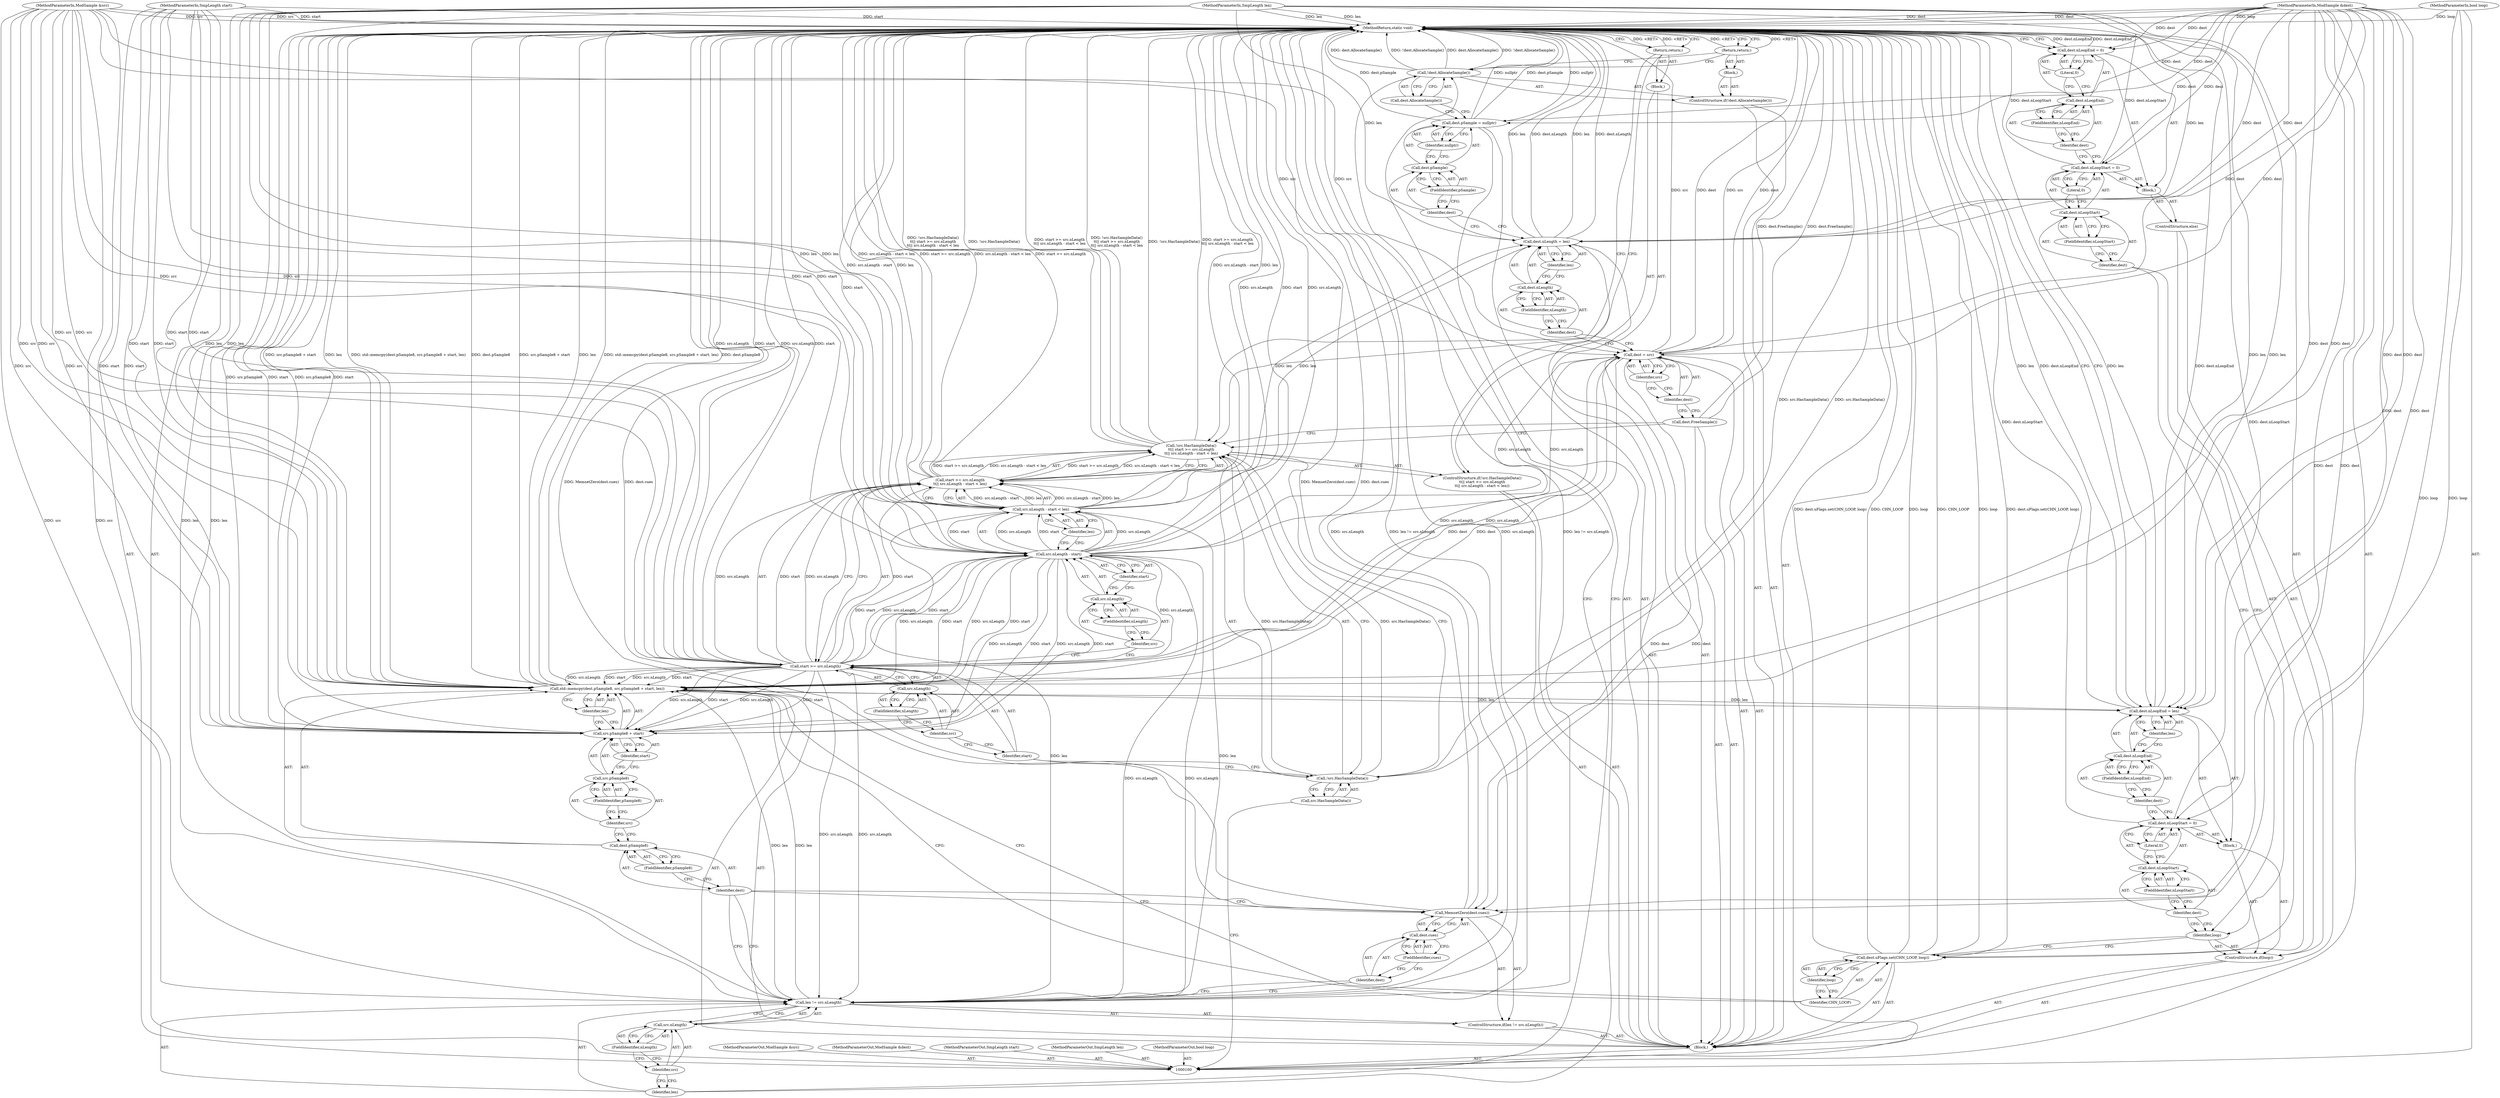 digraph "0_openmpt_61fc6d3030a4d4283105cb5fb46b27b42fa5575e_0" {
"1000193" [label="(MethodReturn,static void)"];
"1000101" [label="(MethodParameterIn,ModSample &src)"];
"1000270" [label="(MethodParameterOut,ModSample &src)"];
"1000102" [label="(MethodParameterIn,ModSample &dest)"];
"1000271" [label="(MethodParameterOut,ModSample &dest)"];
"1000103" [label="(MethodParameterIn,SmpLength start)"];
"1000272" [label="(MethodParameterOut,SmpLength start)"];
"1000104" [label="(MethodParameterIn,SmpLength len)"];
"1000273" [label="(MethodParameterOut,SmpLength len)"];
"1000105" [label="(MethodParameterIn,bool loop)"];
"1000274" [label="(MethodParameterOut,bool loop)"];
"1000126" [label="(Call,dest.FreeSample())"];
"1000127" [label="(Call,dest = src)"];
"1000128" [label="(Identifier,dest)"];
"1000129" [label="(Identifier,src)"];
"1000134" [label="(Identifier,len)"];
"1000130" [label="(Call,dest.nLength = len)"];
"1000131" [label="(Call,dest.nLength)"];
"1000132" [label="(Identifier,dest)"];
"1000133" [label="(FieldIdentifier,nLength)"];
"1000139" [label="(Identifier,nullptr)"];
"1000135" [label="(Call,dest.pSample = nullptr)"];
"1000136" [label="(Call,dest.pSample)"];
"1000137" [label="(Identifier,dest)"];
"1000138" [label="(FieldIdentifier,pSample)"];
"1000140" [label="(ControlStructure,if(!dest.AllocateSample()))"];
"1000141" [label="(Call,!dest.AllocateSample())"];
"1000142" [label="(Call,dest.AllocateSample())"];
"1000143" [label="(Block,)"];
"1000144" [label="(Return,return;)"];
"1000106" [label="(Block,)"];
"1000145" [label="(ControlStructure,if(len != src.nLength))"];
"1000148" [label="(Call,src.nLength)"];
"1000149" [label="(Identifier,src)"];
"1000150" [label="(FieldIdentifier,nLength)"];
"1000146" [label="(Call,len != src.nLength)"];
"1000147" [label="(Identifier,len)"];
"1000152" [label="(Call,dest.cues)"];
"1000153" [label="(Identifier,dest)"];
"1000154" [label="(FieldIdentifier,cues)"];
"1000151" [label="(Call,MemsetZero(dest.cues))"];
"1000155" [label="(Call,std::memcpy(dest.pSample8, src.pSample8 + start, len))"];
"1000156" [label="(Call,dest.pSample8)"];
"1000157" [label="(Identifier,dest)"];
"1000158" [label="(FieldIdentifier,pSample8)"];
"1000159" [label="(Call,src.pSample8 + start)"];
"1000160" [label="(Call,src.pSample8)"];
"1000161" [label="(Identifier,src)"];
"1000162" [label="(FieldIdentifier,pSample8)"];
"1000163" [label="(Identifier,start)"];
"1000164" [label="(Identifier,len)"];
"1000165" [label="(Call,dest.uFlags.set(CHN_LOOP, loop))"];
"1000166" [label="(Identifier,CHN_LOOP)"];
"1000167" [label="(Identifier,loop)"];
"1000168" [label="(ControlStructure,if(loop))"];
"1000169" [label="(Identifier,loop)"];
"1000170" [label="(Block,)"];
"1000171" [label="(Call,dest.nLoopStart = 0)"];
"1000172" [label="(Call,dest.nLoopStart)"];
"1000173" [label="(Identifier,dest)"];
"1000175" [label="(Literal,0)"];
"1000174" [label="(FieldIdentifier,nLoopStart)"];
"1000180" [label="(Identifier,len)"];
"1000176" [label="(Call,dest.nLoopEnd = len)"];
"1000177" [label="(Call,dest.nLoopEnd)"];
"1000178" [label="(Identifier,dest)"];
"1000179" [label="(FieldIdentifier,nLoopEnd)"];
"1000181" [label="(ControlStructure,else)"];
"1000107" [label="(ControlStructure,if(!src.HasSampleData()\n\t\t|| start >= src.nLength\n\t\t|| src.nLength - start < len))"];
"1000108" [label="(Call,!src.HasSampleData()\n\t\t|| start >= src.nLength\n\t\t|| src.nLength - start < len)"];
"1000109" [label="(Call,!src.HasSampleData())"];
"1000110" [label="(Call,src.HasSampleData())"];
"1000182" [label="(Block,)"];
"1000183" [label="(Call,dest.nLoopStart = 0)"];
"1000184" [label="(Call,dest.nLoopStart)"];
"1000185" [label="(Identifier,dest)"];
"1000187" [label="(Literal,0)"];
"1000186" [label="(FieldIdentifier,nLoopStart)"];
"1000192" [label="(Literal,0)"];
"1000188" [label="(Call,dest.nLoopEnd = 0)"];
"1000189" [label="(Call,dest.nLoopEnd)"];
"1000190" [label="(Identifier,dest)"];
"1000191" [label="(FieldIdentifier,nLoopEnd)"];
"1000114" [label="(Call,src.nLength)"];
"1000115" [label="(Identifier,src)"];
"1000116" [label="(FieldIdentifier,nLength)"];
"1000111" [label="(Call,start >= src.nLength\n\t\t|| src.nLength - start < len)"];
"1000112" [label="(Call,start >= src.nLength)"];
"1000113" [label="(Identifier,start)"];
"1000122" [label="(Identifier,start)"];
"1000123" [label="(Identifier,len)"];
"1000117" [label="(Call,src.nLength - start < len)"];
"1000118" [label="(Call,src.nLength - start)"];
"1000119" [label="(Call,src.nLength)"];
"1000120" [label="(Identifier,src)"];
"1000121" [label="(FieldIdentifier,nLength)"];
"1000124" [label="(Block,)"];
"1000125" [label="(Return,return;)"];
"1000193" -> "1000100"  [label="AST: "];
"1000193" -> "1000125"  [label="CFG: "];
"1000193" -> "1000144"  [label="CFG: "];
"1000193" -> "1000176"  [label="CFG: "];
"1000193" -> "1000188"  [label="CFG: "];
"1000144" -> "1000193"  [label="DDG: <RET>"];
"1000125" -> "1000193"  [label="DDG: <RET>"];
"1000108" -> "1000193"  [label="DDG: !src.HasSampleData()\n\t\t|| start >= src.nLength\n\t\t|| src.nLength - start < len"];
"1000108" -> "1000193"  [label="DDG: !src.HasSampleData()"];
"1000108" -> "1000193"  [label="DDG: start >= src.nLength\n\t\t|| src.nLength - start < len"];
"1000151" -> "1000193"  [label="DDG: MemsetZero(dest.cues)"];
"1000151" -> "1000193"  [label="DDG: dest.cues"];
"1000104" -> "1000193"  [label="DDG: len"];
"1000105" -> "1000193"  [label="DDG: loop"];
"1000176" -> "1000193"  [label="DDG: len"];
"1000176" -> "1000193"  [label="DDG: dest.nLoopEnd"];
"1000117" -> "1000193"  [label="DDG: src.nLength - start"];
"1000117" -> "1000193"  [label="DDG: len"];
"1000118" -> "1000193"  [label="DDG: src.nLength"];
"1000118" -> "1000193"  [label="DDG: start"];
"1000155" -> "1000193"  [label="DDG: src.pSample8 + start"];
"1000155" -> "1000193"  [label="DDG: len"];
"1000155" -> "1000193"  [label="DDG: std::memcpy(dest.pSample8, src.pSample8 + start, len)"];
"1000155" -> "1000193"  [label="DDG: dest.pSample8"];
"1000111" -> "1000193"  [label="DDG: src.nLength - start < len"];
"1000111" -> "1000193"  [label="DDG: start >= src.nLength"];
"1000126" -> "1000193"  [label="DDG: dest.FreeSample()"];
"1000171" -> "1000193"  [label="DDG: dest.nLoopStart"];
"1000141" -> "1000193"  [label="DDG: dest.AllocateSample()"];
"1000141" -> "1000193"  [label="DDG: !dest.AllocateSample()"];
"1000112" -> "1000193"  [label="DDG: src.nLength"];
"1000112" -> "1000193"  [label="DDG: start"];
"1000159" -> "1000193"  [label="DDG: src.pSample8"];
"1000159" -> "1000193"  [label="DDG: start"];
"1000188" -> "1000193"  [label="DDG: dest.nLoopEnd"];
"1000135" -> "1000193"  [label="DDG: nullptr"];
"1000135" -> "1000193"  [label="DDG: dest.pSample"];
"1000165" -> "1000193"  [label="DDG: CHN_LOOP"];
"1000165" -> "1000193"  [label="DDG: loop"];
"1000165" -> "1000193"  [label="DDG: dest.uFlags.set(CHN_LOOP, loop)"];
"1000183" -> "1000193"  [label="DDG: dest.nLoopStart"];
"1000127" -> "1000193"  [label="DDG: src"];
"1000127" -> "1000193"  [label="DDG: dest"];
"1000103" -> "1000193"  [label="DDG: start"];
"1000130" -> "1000193"  [label="DDG: len"];
"1000130" -> "1000193"  [label="DDG: dest.nLength"];
"1000146" -> "1000193"  [label="DDG: src.nLength"];
"1000146" -> "1000193"  [label="DDG: len != src.nLength"];
"1000102" -> "1000193"  [label="DDG: dest"];
"1000101" -> "1000193"  [label="DDG: src"];
"1000109" -> "1000193"  [label="DDG: src.HasSampleData()"];
"1000101" -> "1000100"  [label="AST: "];
"1000101" -> "1000193"  [label="DDG: src"];
"1000101" -> "1000112"  [label="DDG: src"];
"1000101" -> "1000118"  [label="DDG: src"];
"1000101" -> "1000127"  [label="DDG: src"];
"1000101" -> "1000146"  [label="DDG: src"];
"1000101" -> "1000155"  [label="DDG: src"];
"1000101" -> "1000159"  [label="DDG: src"];
"1000270" -> "1000100"  [label="AST: "];
"1000102" -> "1000100"  [label="AST: "];
"1000102" -> "1000193"  [label="DDG: dest"];
"1000102" -> "1000127"  [label="DDG: dest"];
"1000102" -> "1000130"  [label="DDG: dest"];
"1000102" -> "1000135"  [label="DDG: dest"];
"1000102" -> "1000151"  [label="DDG: dest"];
"1000102" -> "1000155"  [label="DDG: dest"];
"1000102" -> "1000171"  [label="DDG: dest"];
"1000102" -> "1000176"  [label="DDG: dest"];
"1000102" -> "1000183"  [label="DDG: dest"];
"1000102" -> "1000188"  [label="DDG: dest"];
"1000271" -> "1000100"  [label="AST: "];
"1000103" -> "1000100"  [label="AST: "];
"1000103" -> "1000193"  [label="DDG: start"];
"1000103" -> "1000112"  [label="DDG: start"];
"1000103" -> "1000118"  [label="DDG: start"];
"1000103" -> "1000155"  [label="DDG: start"];
"1000103" -> "1000159"  [label="DDG: start"];
"1000272" -> "1000100"  [label="AST: "];
"1000104" -> "1000100"  [label="AST: "];
"1000104" -> "1000193"  [label="DDG: len"];
"1000104" -> "1000117"  [label="DDG: len"];
"1000104" -> "1000130"  [label="DDG: len"];
"1000104" -> "1000146"  [label="DDG: len"];
"1000104" -> "1000155"  [label="DDG: len"];
"1000104" -> "1000176"  [label="DDG: len"];
"1000273" -> "1000100"  [label="AST: "];
"1000105" -> "1000100"  [label="AST: "];
"1000105" -> "1000193"  [label="DDG: loop"];
"1000105" -> "1000165"  [label="DDG: loop"];
"1000274" -> "1000100"  [label="AST: "];
"1000126" -> "1000106"  [label="AST: "];
"1000126" -> "1000108"  [label="CFG: "];
"1000128" -> "1000126"  [label="CFG: "];
"1000126" -> "1000193"  [label="DDG: dest.FreeSample()"];
"1000127" -> "1000106"  [label="AST: "];
"1000127" -> "1000129"  [label="CFG: "];
"1000128" -> "1000127"  [label="AST: "];
"1000129" -> "1000127"  [label="AST: "];
"1000132" -> "1000127"  [label="CFG: "];
"1000127" -> "1000193"  [label="DDG: src"];
"1000127" -> "1000193"  [label="DDG: dest"];
"1000112" -> "1000127"  [label="DDG: src.nLength"];
"1000118" -> "1000127"  [label="DDG: src.nLength"];
"1000101" -> "1000127"  [label="DDG: src"];
"1000102" -> "1000127"  [label="DDG: dest"];
"1000127" -> "1000151"  [label="DDG: dest"];
"1000127" -> "1000155"  [label="DDG: dest"];
"1000128" -> "1000127"  [label="AST: "];
"1000128" -> "1000126"  [label="CFG: "];
"1000129" -> "1000128"  [label="CFG: "];
"1000129" -> "1000127"  [label="AST: "];
"1000129" -> "1000128"  [label="CFG: "];
"1000127" -> "1000129"  [label="CFG: "];
"1000134" -> "1000130"  [label="AST: "];
"1000134" -> "1000131"  [label="CFG: "];
"1000130" -> "1000134"  [label="CFG: "];
"1000130" -> "1000106"  [label="AST: "];
"1000130" -> "1000134"  [label="CFG: "];
"1000131" -> "1000130"  [label="AST: "];
"1000134" -> "1000130"  [label="AST: "];
"1000137" -> "1000130"  [label="CFG: "];
"1000130" -> "1000193"  [label="DDG: len"];
"1000130" -> "1000193"  [label="DDG: dest.nLength"];
"1000117" -> "1000130"  [label="DDG: len"];
"1000104" -> "1000130"  [label="DDG: len"];
"1000102" -> "1000130"  [label="DDG: dest"];
"1000131" -> "1000130"  [label="AST: "];
"1000131" -> "1000133"  [label="CFG: "];
"1000132" -> "1000131"  [label="AST: "];
"1000133" -> "1000131"  [label="AST: "];
"1000134" -> "1000131"  [label="CFG: "];
"1000132" -> "1000131"  [label="AST: "];
"1000132" -> "1000127"  [label="CFG: "];
"1000133" -> "1000132"  [label="CFG: "];
"1000133" -> "1000131"  [label="AST: "];
"1000133" -> "1000132"  [label="CFG: "];
"1000131" -> "1000133"  [label="CFG: "];
"1000139" -> "1000135"  [label="AST: "];
"1000139" -> "1000136"  [label="CFG: "];
"1000135" -> "1000139"  [label="CFG: "];
"1000135" -> "1000106"  [label="AST: "];
"1000135" -> "1000139"  [label="CFG: "];
"1000136" -> "1000135"  [label="AST: "];
"1000139" -> "1000135"  [label="AST: "];
"1000142" -> "1000135"  [label="CFG: "];
"1000135" -> "1000193"  [label="DDG: nullptr"];
"1000135" -> "1000193"  [label="DDG: dest.pSample"];
"1000102" -> "1000135"  [label="DDG: dest"];
"1000136" -> "1000135"  [label="AST: "];
"1000136" -> "1000138"  [label="CFG: "];
"1000137" -> "1000136"  [label="AST: "];
"1000138" -> "1000136"  [label="AST: "];
"1000139" -> "1000136"  [label="CFG: "];
"1000137" -> "1000136"  [label="AST: "];
"1000137" -> "1000130"  [label="CFG: "];
"1000138" -> "1000137"  [label="CFG: "];
"1000138" -> "1000136"  [label="AST: "];
"1000138" -> "1000137"  [label="CFG: "];
"1000136" -> "1000138"  [label="CFG: "];
"1000140" -> "1000106"  [label="AST: "];
"1000141" -> "1000140"  [label="AST: "];
"1000143" -> "1000140"  [label="AST: "];
"1000141" -> "1000140"  [label="AST: "];
"1000141" -> "1000142"  [label="CFG: "];
"1000142" -> "1000141"  [label="AST: "];
"1000144" -> "1000141"  [label="CFG: "];
"1000147" -> "1000141"  [label="CFG: "];
"1000141" -> "1000193"  [label="DDG: dest.AllocateSample()"];
"1000141" -> "1000193"  [label="DDG: !dest.AllocateSample()"];
"1000142" -> "1000141"  [label="AST: "];
"1000142" -> "1000135"  [label="CFG: "];
"1000141" -> "1000142"  [label="CFG: "];
"1000143" -> "1000140"  [label="AST: "];
"1000144" -> "1000143"  [label="AST: "];
"1000144" -> "1000143"  [label="AST: "];
"1000144" -> "1000141"  [label="CFG: "];
"1000193" -> "1000144"  [label="CFG: "];
"1000144" -> "1000193"  [label="DDG: <RET>"];
"1000106" -> "1000100"  [label="AST: "];
"1000107" -> "1000106"  [label="AST: "];
"1000126" -> "1000106"  [label="AST: "];
"1000127" -> "1000106"  [label="AST: "];
"1000130" -> "1000106"  [label="AST: "];
"1000135" -> "1000106"  [label="AST: "];
"1000140" -> "1000106"  [label="AST: "];
"1000145" -> "1000106"  [label="AST: "];
"1000155" -> "1000106"  [label="AST: "];
"1000165" -> "1000106"  [label="AST: "];
"1000168" -> "1000106"  [label="AST: "];
"1000145" -> "1000106"  [label="AST: "];
"1000146" -> "1000145"  [label="AST: "];
"1000151" -> "1000145"  [label="AST: "];
"1000148" -> "1000146"  [label="AST: "];
"1000148" -> "1000150"  [label="CFG: "];
"1000149" -> "1000148"  [label="AST: "];
"1000150" -> "1000148"  [label="AST: "];
"1000146" -> "1000148"  [label="CFG: "];
"1000149" -> "1000148"  [label="AST: "];
"1000149" -> "1000147"  [label="CFG: "];
"1000150" -> "1000149"  [label="CFG: "];
"1000150" -> "1000148"  [label="AST: "];
"1000150" -> "1000149"  [label="CFG: "];
"1000148" -> "1000150"  [label="CFG: "];
"1000146" -> "1000145"  [label="AST: "];
"1000146" -> "1000148"  [label="CFG: "];
"1000147" -> "1000146"  [label="AST: "];
"1000148" -> "1000146"  [label="AST: "];
"1000153" -> "1000146"  [label="CFG: "];
"1000157" -> "1000146"  [label="CFG: "];
"1000146" -> "1000193"  [label="DDG: src.nLength"];
"1000146" -> "1000193"  [label="DDG: len != src.nLength"];
"1000104" -> "1000146"  [label="DDG: len"];
"1000117" -> "1000146"  [label="DDG: len"];
"1000112" -> "1000146"  [label="DDG: src.nLength"];
"1000118" -> "1000146"  [label="DDG: src.nLength"];
"1000101" -> "1000146"  [label="DDG: src"];
"1000146" -> "1000155"  [label="DDG: len"];
"1000147" -> "1000146"  [label="AST: "];
"1000147" -> "1000141"  [label="CFG: "];
"1000149" -> "1000147"  [label="CFG: "];
"1000152" -> "1000151"  [label="AST: "];
"1000152" -> "1000154"  [label="CFG: "];
"1000153" -> "1000152"  [label="AST: "];
"1000154" -> "1000152"  [label="AST: "];
"1000151" -> "1000152"  [label="CFG: "];
"1000153" -> "1000152"  [label="AST: "];
"1000153" -> "1000146"  [label="CFG: "];
"1000154" -> "1000153"  [label="CFG: "];
"1000154" -> "1000152"  [label="AST: "];
"1000154" -> "1000153"  [label="CFG: "];
"1000152" -> "1000154"  [label="CFG: "];
"1000151" -> "1000145"  [label="AST: "];
"1000151" -> "1000152"  [label="CFG: "];
"1000152" -> "1000151"  [label="AST: "];
"1000157" -> "1000151"  [label="CFG: "];
"1000151" -> "1000193"  [label="DDG: MemsetZero(dest.cues)"];
"1000151" -> "1000193"  [label="DDG: dest.cues"];
"1000127" -> "1000151"  [label="DDG: dest"];
"1000102" -> "1000151"  [label="DDG: dest"];
"1000155" -> "1000106"  [label="AST: "];
"1000155" -> "1000164"  [label="CFG: "];
"1000156" -> "1000155"  [label="AST: "];
"1000159" -> "1000155"  [label="AST: "];
"1000164" -> "1000155"  [label="AST: "];
"1000166" -> "1000155"  [label="CFG: "];
"1000155" -> "1000193"  [label="DDG: src.pSample8 + start"];
"1000155" -> "1000193"  [label="DDG: len"];
"1000155" -> "1000193"  [label="DDG: std::memcpy(dest.pSample8, src.pSample8 + start, len)"];
"1000155" -> "1000193"  [label="DDG: dest.pSample8"];
"1000127" -> "1000155"  [label="DDG: dest"];
"1000102" -> "1000155"  [label="DDG: dest"];
"1000101" -> "1000155"  [label="DDG: src"];
"1000112" -> "1000155"  [label="DDG: src.nLength"];
"1000112" -> "1000155"  [label="DDG: start"];
"1000118" -> "1000155"  [label="DDG: src.nLength"];
"1000118" -> "1000155"  [label="DDG: start"];
"1000103" -> "1000155"  [label="DDG: start"];
"1000146" -> "1000155"  [label="DDG: len"];
"1000104" -> "1000155"  [label="DDG: len"];
"1000155" -> "1000176"  [label="DDG: len"];
"1000156" -> "1000155"  [label="AST: "];
"1000156" -> "1000158"  [label="CFG: "];
"1000157" -> "1000156"  [label="AST: "];
"1000158" -> "1000156"  [label="AST: "];
"1000161" -> "1000156"  [label="CFG: "];
"1000157" -> "1000156"  [label="AST: "];
"1000157" -> "1000151"  [label="CFG: "];
"1000157" -> "1000146"  [label="CFG: "];
"1000158" -> "1000157"  [label="CFG: "];
"1000158" -> "1000156"  [label="AST: "];
"1000158" -> "1000157"  [label="CFG: "];
"1000156" -> "1000158"  [label="CFG: "];
"1000159" -> "1000155"  [label="AST: "];
"1000159" -> "1000163"  [label="CFG: "];
"1000160" -> "1000159"  [label="AST: "];
"1000163" -> "1000159"  [label="AST: "];
"1000164" -> "1000159"  [label="CFG: "];
"1000159" -> "1000193"  [label="DDG: src.pSample8"];
"1000159" -> "1000193"  [label="DDG: start"];
"1000101" -> "1000159"  [label="DDG: src"];
"1000112" -> "1000159"  [label="DDG: src.nLength"];
"1000112" -> "1000159"  [label="DDG: start"];
"1000118" -> "1000159"  [label="DDG: src.nLength"];
"1000118" -> "1000159"  [label="DDG: start"];
"1000103" -> "1000159"  [label="DDG: start"];
"1000160" -> "1000159"  [label="AST: "];
"1000160" -> "1000162"  [label="CFG: "];
"1000161" -> "1000160"  [label="AST: "];
"1000162" -> "1000160"  [label="AST: "];
"1000163" -> "1000160"  [label="CFG: "];
"1000161" -> "1000160"  [label="AST: "];
"1000161" -> "1000156"  [label="CFG: "];
"1000162" -> "1000161"  [label="CFG: "];
"1000162" -> "1000160"  [label="AST: "];
"1000162" -> "1000161"  [label="CFG: "];
"1000160" -> "1000162"  [label="CFG: "];
"1000163" -> "1000159"  [label="AST: "];
"1000163" -> "1000160"  [label="CFG: "];
"1000159" -> "1000163"  [label="CFG: "];
"1000164" -> "1000155"  [label="AST: "];
"1000164" -> "1000159"  [label="CFG: "];
"1000155" -> "1000164"  [label="CFG: "];
"1000165" -> "1000106"  [label="AST: "];
"1000165" -> "1000167"  [label="CFG: "];
"1000166" -> "1000165"  [label="AST: "];
"1000167" -> "1000165"  [label="AST: "];
"1000169" -> "1000165"  [label="CFG: "];
"1000165" -> "1000193"  [label="DDG: CHN_LOOP"];
"1000165" -> "1000193"  [label="DDG: loop"];
"1000165" -> "1000193"  [label="DDG: dest.uFlags.set(CHN_LOOP, loop)"];
"1000105" -> "1000165"  [label="DDG: loop"];
"1000166" -> "1000165"  [label="AST: "];
"1000166" -> "1000155"  [label="CFG: "];
"1000167" -> "1000166"  [label="CFG: "];
"1000167" -> "1000165"  [label="AST: "];
"1000167" -> "1000166"  [label="CFG: "];
"1000165" -> "1000167"  [label="CFG: "];
"1000168" -> "1000106"  [label="AST: "];
"1000169" -> "1000168"  [label="AST: "];
"1000170" -> "1000168"  [label="AST: "];
"1000181" -> "1000168"  [label="AST: "];
"1000169" -> "1000168"  [label="AST: "];
"1000169" -> "1000165"  [label="CFG: "];
"1000173" -> "1000169"  [label="CFG: "];
"1000185" -> "1000169"  [label="CFG: "];
"1000170" -> "1000168"  [label="AST: "];
"1000171" -> "1000170"  [label="AST: "];
"1000176" -> "1000170"  [label="AST: "];
"1000171" -> "1000170"  [label="AST: "];
"1000171" -> "1000175"  [label="CFG: "];
"1000172" -> "1000171"  [label="AST: "];
"1000175" -> "1000171"  [label="AST: "];
"1000178" -> "1000171"  [label="CFG: "];
"1000171" -> "1000193"  [label="DDG: dest.nLoopStart"];
"1000102" -> "1000171"  [label="DDG: dest"];
"1000172" -> "1000171"  [label="AST: "];
"1000172" -> "1000174"  [label="CFG: "];
"1000173" -> "1000172"  [label="AST: "];
"1000174" -> "1000172"  [label="AST: "];
"1000175" -> "1000172"  [label="CFG: "];
"1000173" -> "1000172"  [label="AST: "];
"1000173" -> "1000169"  [label="CFG: "];
"1000174" -> "1000173"  [label="CFG: "];
"1000175" -> "1000171"  [label="AST: "];
"1000175" -> "1000172"  [label="CFG: "];
"1000171" -> "1000175"  [label="CFG: "];
"1000174" -> "1000172"  [label="AST: "];
"1000174" -> "1000173"  [label="CFG: "];
"1000172" -> "1000174"  [label="CFG: "];
"1000180" -> "1000176"  [label="AST: "];
"1000180" -> "1000177"  [label="CFG: "];
"1000176" -> "1000180"  [label="CFG: "];
"1000176" -> "1000170"  [label="AST: "];
"1000176" -> "1000180"  [label="CFG: "];
"1000177" -> "1000176"  [label="AST: "];
"1000180" -> "1000176"  [label="AST: "];
"1000193" -> "1000176"  [label="CFG: "];
"1000176" -> "1000193"  [label="DDG: len"];
"1000176" -> "1000193"  [label="DDG: dest.nLoopEnd"];
"1000155" -> "1000176"  [label="DDG: len"];
"1000104" -> "1000176"  [label="DDG: len"];
"1000102" -> "1000176"  [label="DDG: dest"];
"1000177" -> "1000176"  [label="AST: "];
"1000177" -> "1000179"  [label="CFG: "];
"1000178" -> "1000177"  [label="AST: "];
"1000179" -> "1000177"  [label="AST: "];
"1000180" -> "1000177"  [label="CFG: "];
"1000178" -> "1000177"  [label="AST: "];
"1000178" -> "1000171"  [label="CFG: "];
"1000179" -> "1000178"  [label="CFG: "];
"1000179" -> "1000177"  [label="AST: "];
"1000179" -> "1000178"  [label="CFG: "];
"1000177" -> "1000179"  [label="CFG: "];
"1000181" -> "1000168"  [label="AST: "];
"1000182" -> "1000181"  [label="AST: "];
"1000107" -> "1000106"  [label="AST: "];
"1000108" -> "1000107"  [label="AST: "];
"1000124" -> "1000107"  [label="AST: "];
"1000108" -> "1000107"  [label="AST: "];
"1000108" -> "1000109"  [label="CFG: "];
"1000108" -> "1000111"  [label="CFG: "];
"1000109" -> "1000108"  [label="AST: "];
"1000111" -> "1000108"  [label="AST: "];
"1000125" -> "1000108"  [label="CFG: "];
"1000126" -> "1000108"  [label="CFG: "];
"1000108" -> "1000193"  [label="DDG: !src.HasSampleData()\n\t\t|| start >= src.nLength\n\t\t|| src.nLength - start < len"];
"1000108" -> "1000193"  [label="DDG: !src.HasSampleData()"];
"1000108" -> "1000193"  [label="DDG: start >= src.nLength\n\t\t|| src.nLength - start < len"];
"1000109" -> "1000108"  [label="DDG: src.HasSampleData()"];
"1000111" -> "1000108"  [label="DDG: start >= src.nLength"];
"1000111" -> "1000108"  [label="DDG: src.nLength - start < len"];
"1000109" -> "1000108"  [label="AST: "];
"1000109" -> "1000110"  [label="CFG: "];
"1000110" -> "1000109"  [label="AST: "];
"1000113" -> "1000109"  [label="CFG: "];
"1000108" -> "1000109"  [label="CFG: "];
"1000109" -> "1000193"  [label="DDG: src.HasSampleData()"];
"1000109" -> "1000108"  [label="DDG: src.HasSampleData()"];
"1000110" -> "1000109"  [label="AST: "];
"1000110" -> "1000100"  [label="CFG: "];
"1000109" -> "1000110"  [label="CFG: "];
"1000182" -> "1000181"  [label="AST: "];
"1000183" -> "1000182"  [label="AST: "];
"1000188" -> "1000182"  [label="AST: "];
"1000183" -> "1000182"  [label="AST: "];
"1000183" -> "1000187"  [label="CFG: "];
"1000184" -> "1000183"  [label="AST: "];
"1000187" -> "1000183"  [label="AST: "];
"1000190" -> "1000183"  [label="CFG: "];
"1000183" -> "1000193"  [label="DDG: dest.nLoopStart"];
"1000102" -> "1000183"  [label="DDG: dest"];
"1000184" -> "1000183"  [label="AST: "];
"1000184" -> "1000186"  [label="CFG: "];
"1000185" -> "1000184"  [label="AST: "];
"1000186" -> "1000184"  [label="AST: "];
"1000187" -> "1000184"  [label="CFG: "];
"1000185" -> "1000184"  [label="AST: "];
"1000185" -> "1000169"  [label="CFG: "];
"1000186" -> "1000185"  [label="CFG: "];
"1000187" -> "1000183"  [label="AST: "];
"1000187" -> "1000184"  [label="CFG: "];
"1000183" -> "1000187"  [label="CFG: "];
"1000186" -> "1000184"  [label="AST: "];
"1000186" -> "1000185"  [label="CFG: "];
"1000184" -> "1000186"  [label="CFG: "];
"1000192" -> "1000188"  [label="AST: "];
"1000192" -> "1000189"  [label="CFG: "];
"1000188" -> "1000192"  [label="CFG: "];
"1000188" -> "1000182"  [label="AST: "];
"1000188" -> "1000192"  [label="CFG: "];
"1000189" -> "1000188"  [label="AST: "];
"1000192" -> "1000188"  [label="AST: "];
"1000193" -> "1000188"  [label="CFG: "];
"1000188" -> "1000193"  [label="DDG: dest.nLoopEnd"];
"1000102" -> "1000188"  [label="DDG: dest"];
"1000189" -> "1000188"  [label="AST: "];
"1000189" -> "1000191"  [label="CFG: "];
"1000190" -> "1000189"  [label="AST: "];
"1000191" -> "1000189"  [label="AST: "];
"1000192" -> "1000189"  [label="CFG: "];
"1000190" -> "1000189"  [label="AST: "];
"1000190" -> "1000183"  [label="CFG: "];
"1000191" -> "1000190"  [label="CFG: "];
"1000191" -> "1000189"  [label="AST: "];
"1000191" -> "1000190"  [label="CFG: "];
"1000189" -> "1000191"  [label="CFG: "];
"1000114" -> "1000112"  [label="AST: "];
"1000114" -> "1000116"  [label="CFG: "];
"1000115" -> "1000114"  [label="AST: "];
"1000116" -> "1000114"  [label="AST: "];
"1000112" -> "1000114"  [label="CFG: "];
"1000115" -> "1000114"  [label="AST: "];
"1000115" -> "1000113"  [label="CFG: "];
"1000116" -> "1000115"  [label="CFG: "];
"1000116" -> "1000114"  [label="AST: "];
"1000116" -> "1000115"  [label="CFG: "];
"1000114" -> "1000116"  [label="CFG: "];
"1000111" -> "1000108"  [label="AST: "];
"1000111" -> "1000112"  [label="CFG: "];
"1000111" -> "1000117"  [label="CFG: "];
"1000112" -> "1000111"  [label="AST: "];
"1000117" -> "1000111"  [label="AST: "];
"1000108" -> "1000111"  [label="CFG: "];
"1000111" -> "1000193"  [label="DDG: src.nLength - start < len"];
"1000111" -> "1000193"  [label="DDG: start >= src.nLength"];
"1000111" -> "1000108"  [label="DDG: start >= src.nLength"];
"1000111" -> "1000108"  [label="DDG: src.nLength - start < len"];
"1000112" -> "1000111"  [label="DDG: start"];
"1000112" -> "1000111"  [label="DDG: src.nLength"];
"1000117" -> "1000111"  [label="DDG: src.nLength - start"];
"1000117" -> "1000111"  [label="DDG: len"];
"1000112" -> "1000111"  [label="AST: "];
"1000112" -> "1000114"  [label="CFG: "];
"1000113" -> "1000112"  [label="AST: "];
"1000114" -> "1000112"  [label="AST: "];
"1000120" -> "1000112"  [label="CFG: "];
"1000111" -> "1000112"  [label="CFG: "];
"1000112" -> "1000193"  [label="DDG: src.nLength"];
"1000112" -> "1000193"  [label="DDG: start"];
"1000112" -> "1000111"  [label="DDG: start"];
"1000112" -> "1000111"  [label="DDG: src.nLength"];
"1000103" -> "1000112"  [label="DDG: start"];
"1000101" -> "1000112"  [label="DDG: src"];
"1000112" -> "1000118"  [label="DDG: src.nLength"];
"1000112" -> "1000118"  [label="DDG: start"];
"1000112" -> "1000127"  [label="DDG: src.nLength"];
"1000112" -> "1000146"  [label="DDG: src.nLength"];
"1000112" -> "1000155"  [label="DDG: src.nLength"];
"1000112" -> "1000155"  [label="DDG: start"];
"1000112" -> "1000159"  [label="DDG: src.nLength"];
"1000112" -> "1000159"  [label="DDG: start"];
"1000113" -> "1000112"  [label="AST: "];
"1000113" -> "1000109"  [label="CFG: "];
"1000115" -> "1000113"  [label="CFG: "];
"1000122" -> "1000118"  [label="AST: "];
"1000122" -> "1000119"  [label="CFG: "];
"1000118" -> "1000122"  [label="CFG: "];
"1000123" -> "1000117"  [label="AST: "];
"1000123" -> "1000118"  [label="CFG: "];
"1000117" -> "1000123"  [label="CFG: "];
"1000117" -> "1000111"  [label="AST: "];
"1000117" -> "1000123"  [label="CFG: "];
"1000118" -> "1000117"  [label="AST: "];
"1000123" -> "1000117"  [label="AST: "];
"1000111" -> "1000117"  [label="CFG: "];
"1000117" -> "1000193"  [label="DDG: src.nLength - start"];
"1000117" -> "1000193"  [label="DDG: len"];
"1000117" -> "1000111"  [label="DDG: src.nLength - start"];
"1000117" -> "1000111"  [label="DDG: len"];
"1000118" -> "1000117"  [label="DDG: src.nLength"];
"1000118" -> "1000117"  [label="DDG: start"];
"1000104" -> "1000117"  [label="DDG: len"];
"1000117" -> "1000130"  [label="DDG: len"];
"1000117" -> "1000146"  [label="DDG: len"];
"1000118" -> "1000117"  [label="AST: "];
"1000118" -> "1000122"  [label="CFG: "];
"1000119" -> "1000118"  [label="AST: "];
"1000122" -> "1000118"  [label="AST: "];
"1000123" -> "1000118"  [label="CFG: "];
"1000118" -> "1000193"  [label="DDG: src.nLength"];
"1000118" -> "1000193"  [label="DDG: start"];
"1000118" -> "1000117"  [label="DDG: src.nLength"];
"1000118" -> "1000117"  [label="DDG: start"];
"1000112" -> "1000118"  [label="DDG: src.nLength"];
"1000112" -> "1000118"  [label="DDG: start"];
"1000101" -> "1000118"  [label="DDG: src"];
"1000103" -> "1000118"  [label="DDG: start"];
"1000118" -> "1000127"  [label="DDG: src.nLength"];
"1000118" -> "1000146"  [label="DDG: src.nLength"];
"1000118" -> "1000155"  [label="DDG: src.nLength"];
"1000118" -> "1000155"  [label="DDG: start"];
"1000118" -> "1000159"  [label="DDG: src.nLength"];
"1000118" -> "1000159"  [label="DDG: start"];
"1000119" -> "1000118"  [label="AST: "];
"1000119" -> "1000121"  [label="CFG: "];
"1000120" -> "1000119"  [label="AST: "];
"1000121" -> "1000119"  [label="AST: "];
"1000122" -> "1000119"  [label="CFG: "];
"1000120" -> "1000119"  [label="AST: "];
"1000120" -> "1000112"  [label="CFG: "];
"1000121" -> "1000120"  [label="CFG: "];
"1000121" -> "1000119"  [label="AST: "];
"1000121" -> "1000120"  [label="CFG: "];
"1000119" -> "1000121"  [label="CFG: "];
"1000124" -> "1000107"  [label="AST: "];
"1000125" -> "1000124"  [label="AST: "];
"1000125" -> "1000124"  [label="AST: "];
"1000125" -> "1000108"  [label="CFG: "];
"1000193" -> "1000125"  [label="CFG: "];
"1000125" -> "1000193"  [label="DDG: <RET>"];
}
